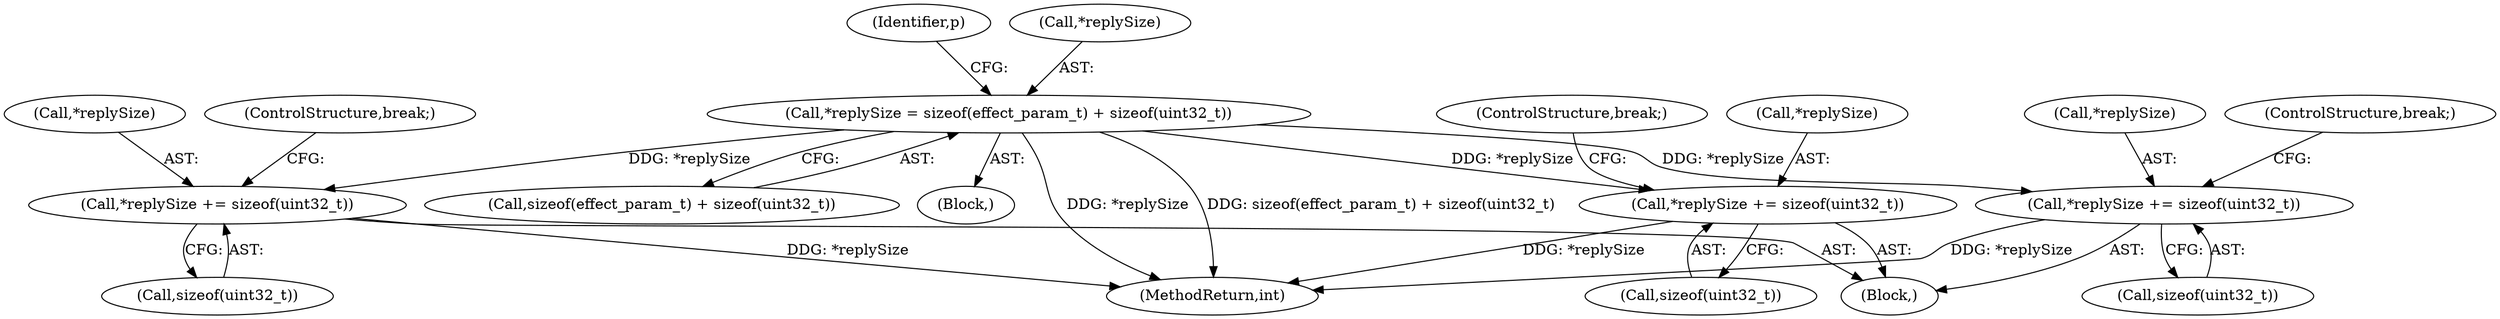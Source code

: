 digraph "0_Android_aeea52da00d210587fb3ed895de3d5f2e0264c88_11@API" {
"1000352" [label="(Call,*replySize = sizeof(effect_param_t) + sizeof(uint32_t))"];
"1000402" [label="(Call,*replySize += sizeof(uint32_t))"];
"1000427" [label="(Call,*replySize += sizeof(uint32_t))"];
"1000452" [label="(Call,*replySize += sizeof(uint32_t))"];
"1000403" [label="(Call,*replySize)"];
"1000457" [label="(ControlStructure,break;)"];
"1000430" [label="(Call,sizeof(uint32_t))"];
"1000363" [label="(Identifier,p)"];
"1000352" [label="(Call,*replySize = sizeof(effect_param_t) + sizeof(uint32_t))"];
"1000996" [label="(MethodReturn,int)"];
"1000355" [label="(Call,sizeof(effect_param_t) + sizeof(uint32_t))"];
"1000353" [label="(Call,*replySize)"];
"1000402" [label="(Call,*replySize += sizeof(uint32_t))"];
"1000405" [label="(Call,sizeof(uint32_t))"];
"1000432" [label="(ControlStructure,break;)"];
"1000407" [label="(ControlStructure,break;)"];
"1000453" [label="(Call,*replySize)"];
"1000382" [label="(Block,)"];
"1000427" [label="(Call,*replySize += sizeof(uint32_t))"];
"1000455" [label="(Call,sizeof(uint32_t))"];
"1000296" [label="(Block,)"];
"1000428" [label="(Call,*replySize)"];
"1000452" [label="(Call,*replySize += sizeof(uint32_t))"];
"1000352" -> "1000296"  [label="AST: "];
"1000352" -> "1000355"  [label="CFG: "];
"1000353" -> "1000352"  [label="AST: "];
"1000355" -> "1000352"  [label="AST: "];
"1000363" -> "1000352"  [label="CFG: "];
"1000352" -> "1000996"  [label="DDG: *replySize"];
"1000352" -> "1000996"  [label="DDG: sizeof(effect_param_t) + sizeof(uint32_t)"];
"1000352" -> "1000402"  [label="DDG: *replySize"];
"1000352" -> "1000427"  [label="DDG: *replySize"];
"1000352" -> "1000452"  [label="DDG: *replySize"];
"1000402" -> "1000382"  [label="AST: "];
"1000402" -> "1000405"  [label="CFG: "];
"1000403" -> "1000402"  [label="AST: "];
"1000405" -> "1000402"  [label="AST: "];
"1000407" -> "1000402"  [label="CFG: "];
"1000402" -> "1000996"  [label="DDG: *replySize"];
"1000427" -> "1000382"  [label="AST: "];
"1000427" -> "1000430"  [label="CFG: "];
"1000428" -> "1000427"  [label="AST: "];
"1000430" -> "1000427"  [label="AST: "];
"1000432" -> "1000427"  [label="CFG: "];
"1000427" -> "1000996"  [label="DDG: *replySize"];
"1000452" -> "1000382"  [label="AST: "];
"1000452" -> "1000455"  [label="CFG: "];
"1000453" -> "1000452"  [label="AST: "];
"1000455" -> "1000452"  [label="AST: "];
"1000457" -> "1000452"  [label="CFG: "];
"1000452" -> "1000996"  [label="DDG: *replySize"];
}
